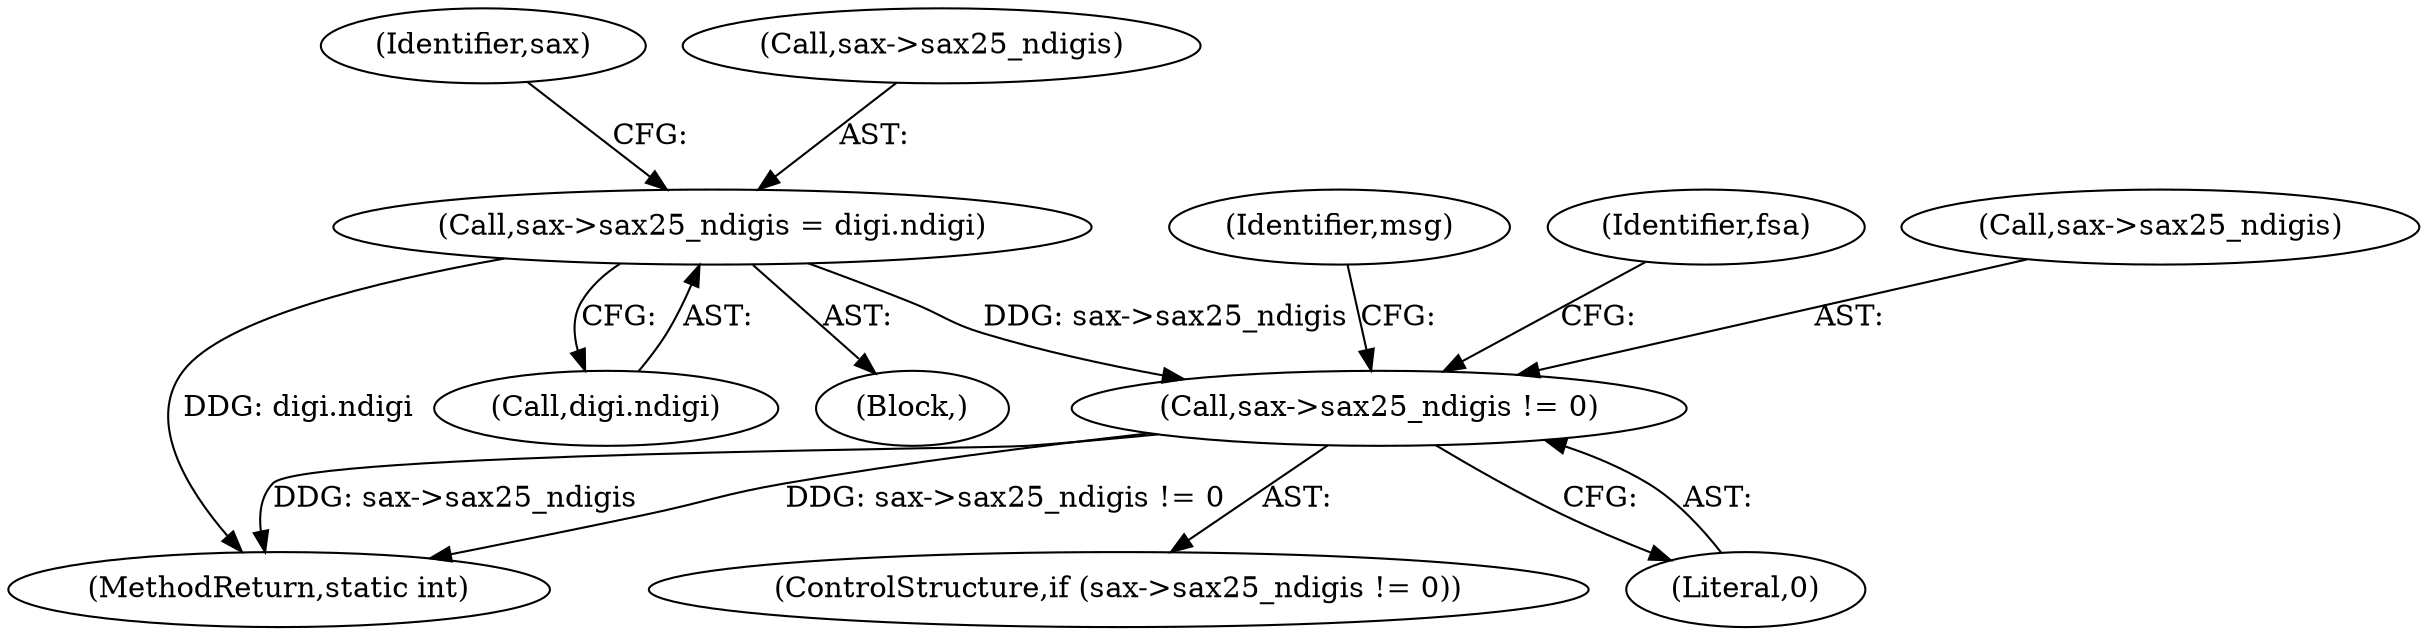 digraph "0_linux_f3d3342602f8bcbf37d7c46641cb9bca7618eb1c_5@pointer" {
"1000246" [label="(Call,sax->sax25_ndigis = digi.ndigi)"];
"1000259" [label="(Call,sax->sax25_ndigis != 0)"];
"1000255" [label="(Identifier,sax)"];
"1000258" [label="(ControlStructure,if (sax->sax25_ndigis != 0))"];
"1000259" [label="(Call,sax->sax25_ndigis != 0)"];
"1000296" [label="(Identifier,msg)"];
"1000268" [label="(Identifier,fsa)"];
"1000247" [label="(Call,sax->sax25_ndigis)"];
"1000246" [label="(Call,sax->sax25_ndigis = digi.ndigi)"];
"1000202" [label="(Block,)"];
"1000260" [label="(Call,sax->sax25_ndigis)"];
"1000250" [label="(Call,digi.ndigi)"];
"1000311" [label="(MethodReturn,static int)"];
"1000263" [label="(Literal,0)"];
"1000246" -> "1000202"  [label="AST: "];
"1000246" -> "1000250"  [label="CFG: "];
"1000247" -> "1000246"  [label="AST: "];
"1000250" -> "1000246"  [label="AST: "];
"1000255" -> "1000246"  [label="CFG: "];
"1000246" -> "1000311"  [label="DDG: digi.ndigi"];
"1000246" -> "1000259"  [label="DDG: sax->sax25_ndigis"];
"1000259" -> "1000258"  [label="AST: "];
"1000259" -> "1000263"  [label="CFG: "];
"1000260" -> "1000259"  [label="AST: "];
"1000263" -> "1000259"  [label="AST: "];
"1000268" -> "1000259"  [label="CFG: "];
"1000296" -> "1000259"  [label="CFG: "];
"1000259" -> "1000311"  [label="DDG: sax->sax25_ndigis != 0"];
"1000259" -> "1000311"  [label="DDG: sax->sax25_ndigis"];
}
